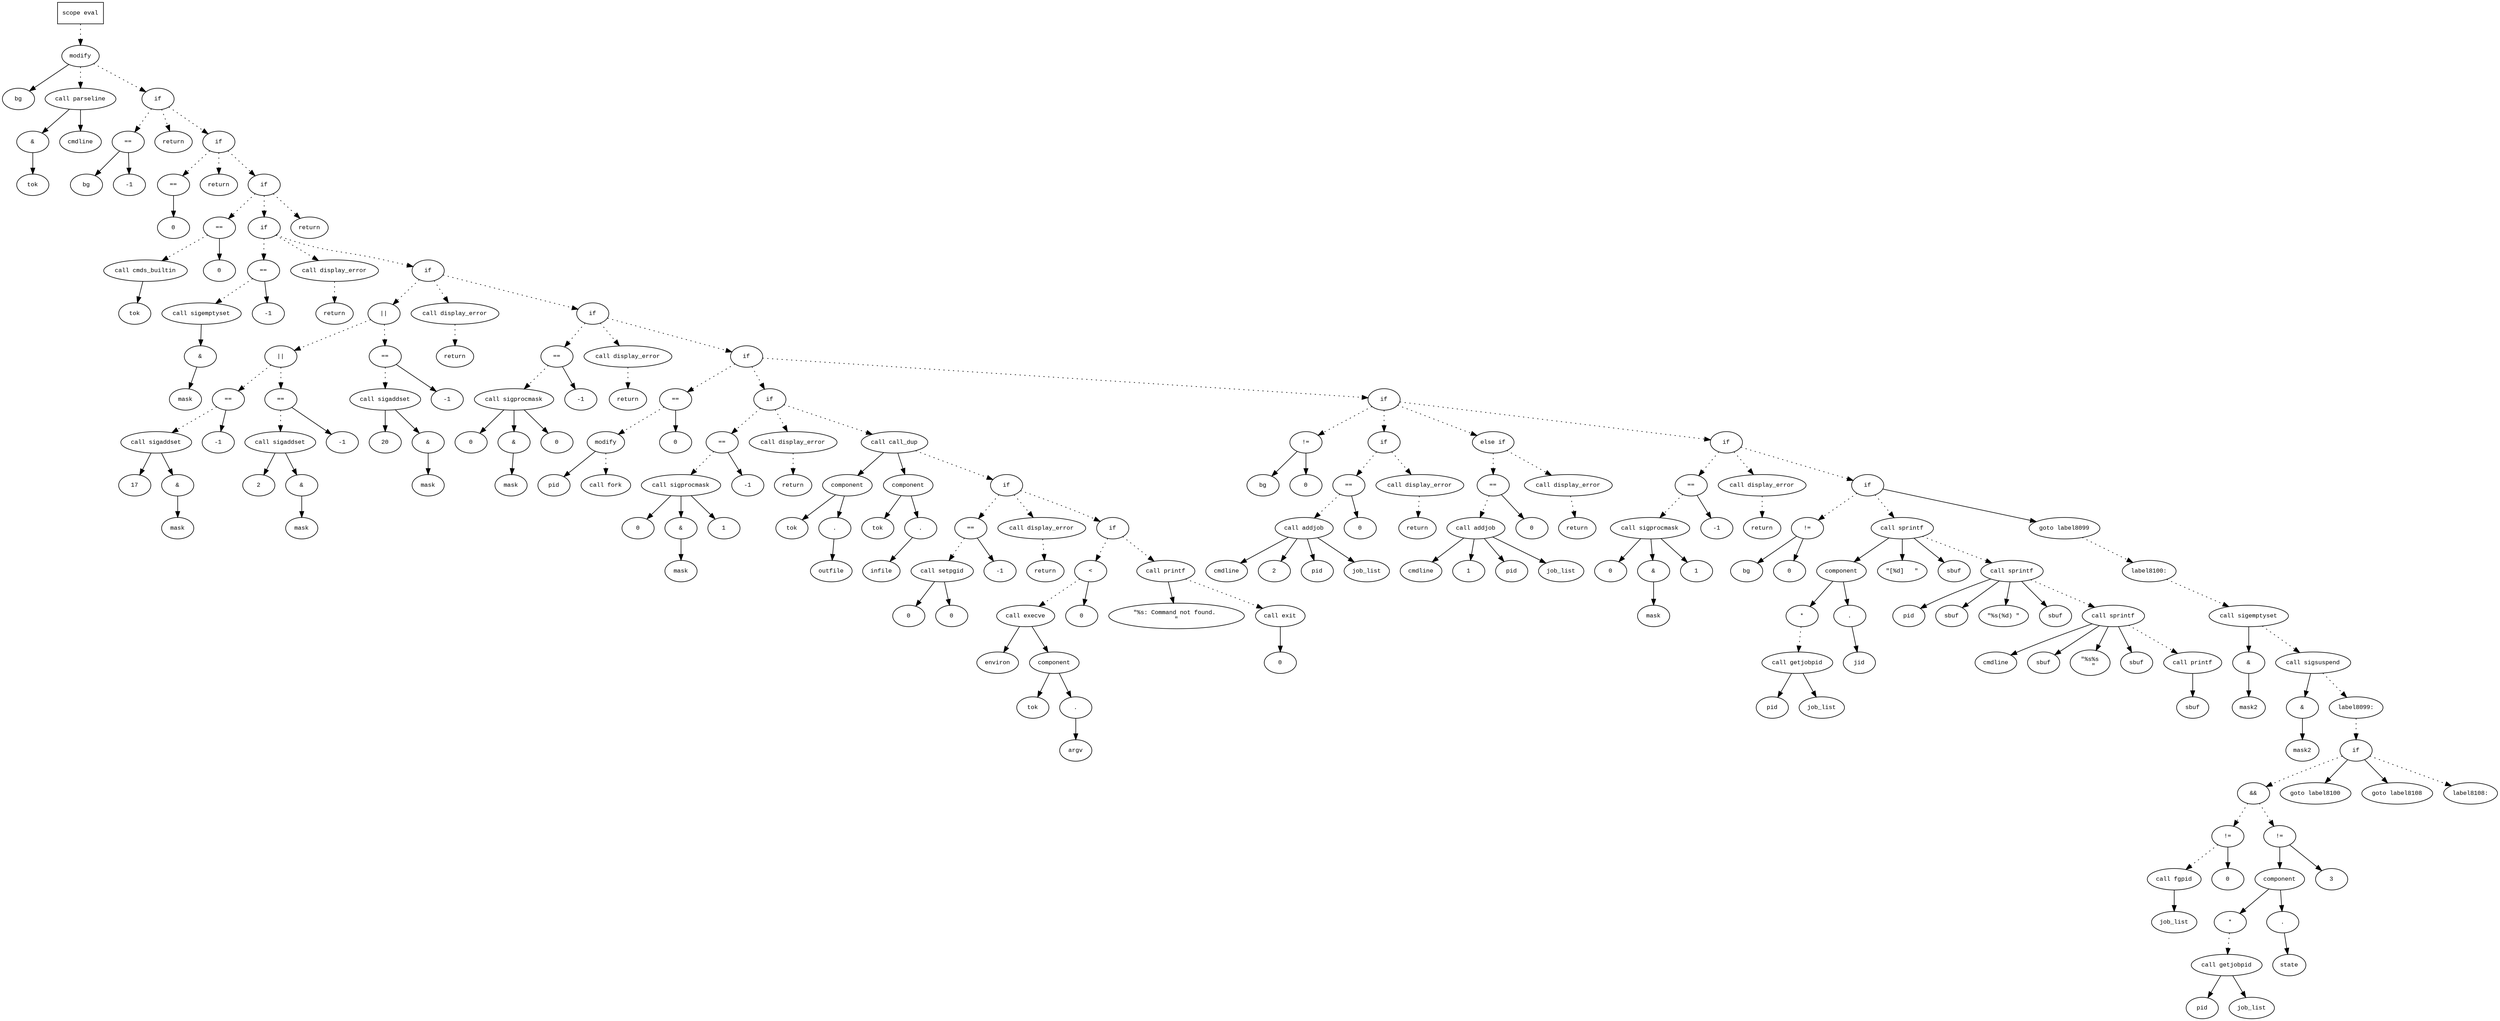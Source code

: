 digraph AST {
  graph [fontname="Times New Roman",fontsize=10];
  node  [fontname="Courier New",fontsize=10];
  edge  [fontname="Times New Roman",fontsize=10];

  node1 [label="scope eval",shape=box];
  node2 [label="modify",shape=ellipse];
  node3 [label="bg",shape=ellipse];
  node2 -> node3;
  node4 [label="call parseline",shape=ellipse];
  node5 [label="&",shape=ellipse];
  node4 -> node5;
  node6 [label="tok",shape=ellipse];
  node5 -> node6;
  node7 [label="cmdline",shape=ellipse];
  node4 -> node7;
  node2 -> node4 [style=dotted];
  node1 -> node2 [style=dotted];
  node8 [label="if",shape=ellipse];
  node2 -> node8 [style=dotted];
  node9 [label="==",shape=ellipse];
  node10 [label="bg",shape=ellipse];
  node9 -> node10;
  node11 [label="-1",shape=ellipse];
  node9 -> node11;
  node8 -> node9 [style=dotted];
  node12 [label="return",shape=ellipse];
  node8 -> node12 [style=dotted];
  node13 [label="if",shape=ellipse];
  node8 -> node13 [style=dotted];
  node14 [label="==",shape=ellipse];
  node15 [label="0",shape=ellipse];
  node14 -> node15;
  node13 -> node14 [style=dotted];
  node16 [label="return",shape=ellipse];
  node13 -> node16 [style=dotted];
  node17 [label="if",shape=ellipse];
  node13 -> node17 [style=dotted];
  node18 [label="==",shape=ellipse];
  node19 [label="call cmds_builtin",shape=ellipse];
  node20 [label="tok",shape=ellipse];
  node19 -> node20;
  node18 -> node19 [style=dotted];
  node21 [label="0",shape=ellipse];
  node18 -> node21;
  node17 -> node18 [style=dotted];
  node22 [label="if",shape=ellipse];
  node17 -> node22 [style=dotted];
  node23 [label="==",shape=ellipse];
  node24 [label="call sigemptyset",shape=ellipse];
  node25 [label="&",shape=ellipse];
  node24 -> node25;
  node26 [label="mask",shape=ellipse];
  node25 -> node26;
  node23 -> node24 [style=dotted];
  node27 [label="-1",shape=ellipse];
  node23 -> node27;
  node22 -> node23 [style=dotted];
  node28 [label="call display_error",shape=ellipse];
  node22 -> node28 [style=dotted];
  node29 [label="return",shape=ellipse];
  node28 -> node29 [style=dotted];
  node30 [label="if",shape=ellipse];
  node22 -> node30 [style=dotted];
  node31 [label="||",shape=ellipse];
  node32 [label="||",shape=ellipse];
  node33 [label="==",shape=ellipse];
  node34 [label="call sigaddset",shape=ellipse];
  node35 [label="17",shape=ellipse];
  node34 -> node35;
  node36 [label="&",shape=ellipse];
  node34 -> node36;
  node37 [label="mask",shape=ellipse];
  node36 -> node37;
  node33 -> node34 [style=dotted];
  node38 [label="-1",shape=ellipse];
  node33 -> node38;
  node32 -> node33 [style=dotted];
  node39 [label="==",shape=ellipse];
  node40 [label="call sigaddset",shape=ellipse];
  node41 [label="2",shape=ellipse];
  node40 -> node41;
  node42 [label="&",shape=ellipse];
  node40 -> node42;
  node43 [label="mask",shape=ellipse];
  node42 -> node43;
  node39 -> node40 [style=dotted];
  node44 [label="-1",shape=ellipse];
  node39 -> node44;
  node32 -> node39 [style=dotted];
  node31 -> node32 [style=dotted];
  node45 [label="==",shape=ellipse];
  node46 [label="call sigaddset",shape=ellipse];
  node47 [label="20",shape=ellipse];
  node46 -> node47;
  node48 [label="&",shape=ellipse];
  node46 -> node48;
  node49 [label="mask",shape=ellipse];
  node48 -> node49;
  node45 -> node46 [style=dotted];
  node50 [label="-1",shape=ellipse];
  node45 -> node50;
  node31 -> node45 [style=dotted];
  node30 -> node31 [style=dotted];
  node51 [label="call display_error",shape=ellipse];
  node30 -> node51 [style=dotted];
  node52 [label="return",shape=ellipse];
  node51 -> node52 [style=dotted];
  node53 [label="if",shape=ellipse];
  node30 -> node53 [style=dotted];
  node54 [label="==",shape=ellipse];
  node55 [label="call sigprocmask",shape=ellipse];
  node56 [label="0",shape=ellipse];
  node55 -> node56;
  node57 [label="&",shape=ellipse];
  node55 -> node57;
  node58 [label="mask",shape=ellipse];
  node57 -> node58;
  node59 [label="0",shape=ellipse];
  node55 -> node59;
  node54 -> node55 [style=dotted];
  node60 [label="-1",shape=ellipse];
  node54 -> node60;
  node53 -> node54 [style=dotted];
  node61 [label="call display_error",shape=ellipse];
  node53 -> node61 [style=dotted];
  node62 [label="return",shape=ellipse];
  node61 -> node62 [style=dotted];
  node63 [label="if",shape=ellipse];
  node53 -> node63 [style=dotted];
  node64 [label="==",shape=ellipse];
  node65 [label="modify",shape=ellipse];
  node66 [label="pid",shape=ellipse];
  node65 -> node66;
  node67 [label="call fork",shape=ellipse];
  node65 -> node67 [style=dotted];
  node64 -> node65 [style=dotted];
  node68 [label="0",shape=ellipse];
  node64 -> node68;
  node63 -> node64 [style=dotted];
  node69 [label="if",shape=ellipse];
  node63 -> node69 [style=dotted];
  node70 [label="==",shape=ellipse];
  node71 [label="call sigprocmask",shape=ellipse];
  node72 [label="0",shape=ellipse];
  node71 -> node72;
  node73 [label="&",shape=ellipse];
  node71 -> node73;
  node74 [label="mask",shape=ellipse];
  node73 -> node74;
  node75 [label="1",shape=ellipse];
  node71 -> node75;
  node70 -> node71 [style=dotted];
  node76 [label="-1",shape=ellipse];
  node70 -> node76;
  node69 -> node70 [style=dotted];
  node77 [label="call display_error",shape=ellipse];
  node69 -> node77 [style=dotted];
  node78 [label="return",shape=ellipse];
  node77 -> node78 [style=dotted];
  node79 [label="call call_dup",shape=ellipse];
  node80 [label="component",shape=ellipse];
  node79 -> node80;
  node81 [label="tok",shape=ellipse];
  node80 -> node81;
  node82 [label=".",shape=ellipse];
  node80 -> node82;
  node83 [label="outfile",shape=ellipse];
  node82 -> node83;
  node84 [label="component",shape=ellipse];
  node79 -> node84;
  node85 [label="tok",shape=ellipse];
  node84 -> node85;
  node86 [label=".",shape=ellipse];
  node84 -> node86;
  node87 [label="infile",shape=ellipse];
  node86 -> node87;
  node69 -> node79 [style=dotted];
  node88 [label="if",shape=ellipse];
  node79 -> node88 [style=dotted];
  node89 [label="==",shape=ellipse];
  node90 [label="call setpgid",shape=ellipse];
  node91 [label="0",shape=ellipse];
  node90 -> node91;
  node92 [label="0",shape=ellipse];
  node90 -> node92;
  node89 -> node90 [style=dotted];
  node93 [label="-1",shape=ellipse];
  node89 -> node93;
  node88 -> node89 [style=dotted];
  node94 [label="call display_error",shape=ellipse];
  node88 -> node94 [style=dotted];
  node95 [label="return",shape=ellipse];
  node94 -> node95 [style=dotted];
  node96 [label="if",shape=ellipse];
  node88 -> node96 [style=dotted];
  node97 [label="<",shape=ellipse];
  node98 [label="call execve",shape=ellipse];
  node99 [label="environ",shape=ellipse];
  node98 -> node99;
  node100 [label="component",shape=ellipse];
  node98 -> node100;
  node101 [label="tok",shape=ellipse];
  node100 -> node101;
  node102 [label=".",shape=ellipse];
  node100 -> node102;
  node103 [label="argv",shape=ellipse];
  node102 -> node103;
  node97 -> node98 [style=dotted];
  node104 [label="0",shape=ellipse];
  node97 -> node104;
  node96 -> node97 [style=dotted];
  node105 [label="call printf",shape=ellipse];
  node106 [label="\"%s: Command not found. 
\"",shape=ellipse];
  node105 -> node106;
  node96 -> node105 [style=dotted];
  node107 [label="call exit",shape=ellipse];
  node108 [label="0",shape=ellipse];
  node107 -> node108;
  node105 -> node107 [style=dotted];
  node109 [label="if",shape=ellipse];
  node63 -> node109 [style=dotted];
  node110 [label="!=",shape=ellipse];
  node111 [label="bg",shape=ellipse];
  node110 -> node111;
  node112 [label="0",shape=ellipse];
  node110 -> node112;
  node109 -> node110 [style=dotted];
  node113 [label="if",shape=ellipse];
  node109 -> node113 [style=dotted];
  node114 [label="==",shape=ellipse];
  node115 [label="call addjob",shape=ellipse];
  node116 [label="cmdline",shape=ellipse];
  node115 -> node116;
  node117 [label="2",shape=ellipse];
  node115 -> node117;
  node118 [label="pid",shape=ellipse];
  node115 -> node118;
  node119 [label="job_list",shape=ellipse];
  node115 -> node119;
  node114 -> node115 [style=dotted];
  node120 [label="0",shape=ellipse];
  node114 -> node120;
  node113 -> node114 [style=dotted];
  node121 [label="call display_error",shape=ellipse];
  node113 -> node121 [style=dotted];
  node122 [label="return",shape=ellipse];
  node121 -> node122 [style=dotted];
  node123 [label="else if",shape=ellipse];
  node109 -> node123 [style=dotted];
  node124 [label="==",shape=ellipse];
  node125 [label="call addjob",shape=ellipse];
  node126 [label="cmdline",shape=ellipse];
  node125 -> node126;
  node127 [label="1",shape=ellipse];
  node125 -> node127;
  node128 [label="pid",shape=ellipse];
  node125 -> node128;
  node129 [label="job_list",shape=ellipse];
  node125 -> node129;
  node124 -> node125 [style=dotted];
  node130 [label="0",shape=ellipse];
  node124 -> node130;
  node123 -> node124 [style=dotted];
  node131 [label="call display_error",shape=ellipse];
  node123 -> node131 [style=dotted];
  node132 [label="return",shape=ellipse];
  node131 -> node132 [style=dotted];
  node133 [label="if",shape=ellipse];
  node109 -> node133 [style=dotted];
  node134 [label="==",shape=ellipse];
  node135 [label="call sigprocmask",shape=ellipse];
  node136 [label="0",shape=ellipse];
  node135 -> node136;
  node137 [label="&",shape=ellipse];
  node135 -> node137;
  node138 [label="mask",shape=ellipse];
  node137 -> node138;
  node139 [label="1",shape=ellipse];
  node135 -> node139;
  node134 -> node135 [style=dotted];
  node140 [label="-1",shape=ellipse];
  node134 -> node140;
  node133 -> node134 [style=dotted];
  node141 [label="call display_error",shape=ellipse];
  node133 -> node141 [style=dotted];
  node142 [label="return",shape=ellipse];
  node141 -> node142 [style=dotted];
  node143 [label="if",shape=ellipse];
  node133 -> node143 [style=dotted];
  node144 [label="!=",shape=ellipse];
  node145 [label="bg",shape=ellipse];
  node144 -> node145;
  node146 [label="0",shape=ellipse];
  node144 -> node146;
  node143 -> node144 [style=dotted];
  node147 [label="call sprintf",shape=ellipse];
  node148 [label="component",shape=ellipse];
  node147 -> node148;
  node149 [label="*",shape=ellipse];
  node150 [label="call getjobpid",shape=ellipse];
  node151 [label="pid",shape=ellipse];
  node150 -> node151;
  node152 [label="job_list",shape=ellipse];
  node150 -> node152;
  node149 -> node150 [style=dotted];
  node148 -> node149;
  node153 [label=".",shape=ellipse];
  node148 -> node153;
  node154 [label="jid",shape=ellipse];
  node153 -> node154;
  node155 [label="\"[%d]   \"",shape=ellipse];
  node147 -> node155;
  node156 [label="sbuf",shape=ellipse];
  node147 -> node156;
  node143 -> node147 [style=dotted];
  node157 [label="call sprintf",shape=ellipse];
  node158 [label="pid",shape=ellipse];
  node157 -> node158;
  node159 [label="sbuf",shape=ellipse];
  node157 -> node159;
  node160 [label="\"%s(%d) \"",shape=ellipse];
  node157 -> node160;
  node161 [label="sbuf",shape=ellipse];
  node157 -> node161;
  node147 -> node157 [style=dotted];
  node162 [label="call sprintf",shape=ellipse];
  node163 [label="cmdline",shape=ellipse];
  node162 -> node163;
  node164 [label="sbuf",shape=ellipse];
  node162 -> node164;
  node165 [label="\"%s%s
  \"",shape=ellipse];
  node162 -> node165;
  node166 [label="sbuf",shape=ellipse];
  node162 -> node166;
  node157 -> node162 [style=dotted];
  node167 [label="call printf",shape=ellipse];
  node168 [label="sbuf",shape=ellipse];
  node167 -> node168;
  node162 -> node167 [style=dotted];
  node169 [label="goto label8099",shape=ellipse];
  node143 -> node169;
  node170 [label="label8100:",shape=ellipse];
  node169 -> node170 [style=dotted];
  node171 [label="call sigemptyset",shape=ellipse];
  node172 [label="&",shape=ellipse];
  node171 -> node172;
  node173 [label="mask2",shape=ellipse];
  node172 -> node173;
  node170 -> node171 [style=dotted];
  node174 [label="call sigsuspend",shape=ellipse];
  node175 [label="&",shape=ellipse];
  node174 -> node175;
  node176 [label="mask2",shape=ellipse];
  node175 -> node176;
  node171 -> node174 [style=dotted];
  node177 [label="label8099:",shape=ellipse];
  node174 -> node177 [style=dotted];
  node178 [label="if",shape=ellipse];
  node177 -> node178 [style=dotted];
  node179 [label="&&",shape=ellipse];
  node180 [label="!=",shape=ellipse];
  node181 [label="call fgpid",shape=ellipse];
  node182 [label="job_list",shape=ellipse];
  node181 -> node182;
  node180 -> node181 [style=dotted];
  node183 [label="0",shape=ellipse];
  node180 -> node183;
  node179 -> node180 [style=dotted];
  node184 [label="!=",shape=ellipse];
  node185 [label="component",shape=ellipse];
  node184 -> node185;
  node186 [label="*",shape=ellipse];
  node187 [label="call getjobpid",shape=ellipse];
  node188 [label="pid",shape=ellipse];
  node187 -> node188;
  node189 [label="job_list",shape=ellipse];
  node187 -> node189;
  node186 -> node187 [style=dotted];
  node185 -> node186;
  node190 [label=".",shape=ellipse];
  node185 -> node190;
  node191 [label="state",shape=ellipse];
  node190 -> node191;
  node192 [label="3",shape=ellipse];
  node184 -> node192;
  node179 -> node184 [style=dotted];
  node178 -> node179 [style=dotted];
  node193 [label="goto label8100",shape=ellipse];
  node178 -> node193;
  node194 [label="goto label8108",shape=ellipse];
  node178 -> node194;
  node195 [label="label8108:",shape=ellipse];
  node178 -> node195 [style=dotted];
  node196 [label="return",shape=ellipse];
  node17 -> node196 [style=dotted];
} 